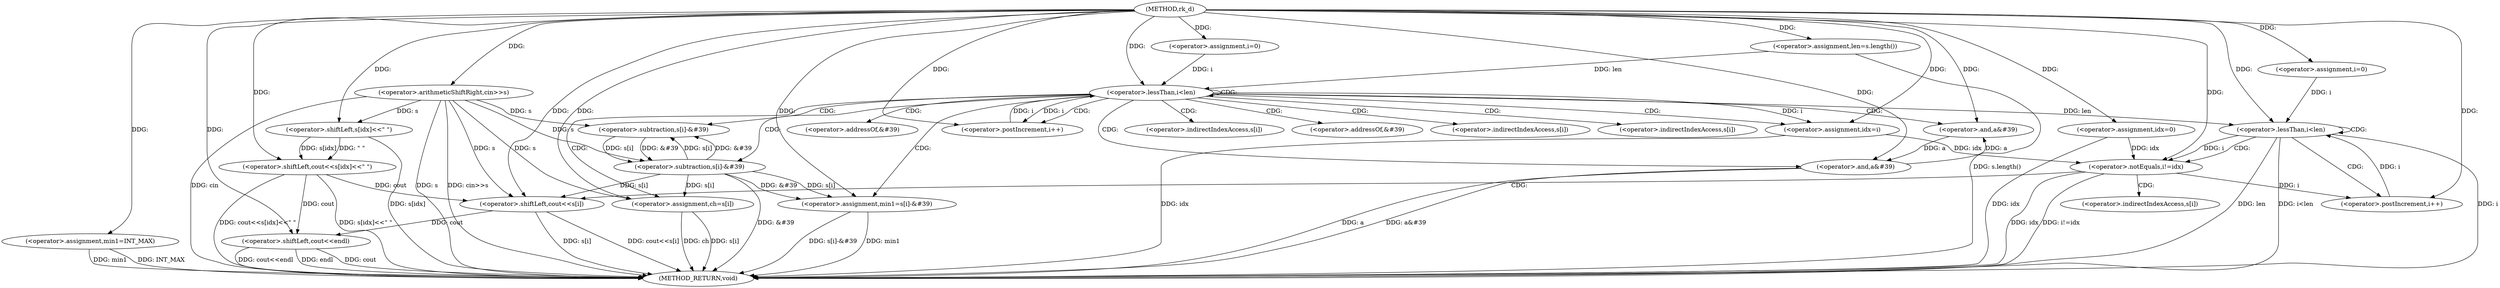 digraph "rk_d" {  
"1000102" [label = "(METHOD,rk_d)" ]
"1000191" [label = "(METHOD_RETURN,void)" ]
"1000105" [label = "(<operator>.arithmeticShiftRight,cin>>s)" ]
"1000109" [label = "(<operator>.assignment,len=s.length())" ]
"1000114" [label = "(<operator>.assignment,idx=0)" ]
"1000118" [label = "(<operator>.assignment,min1=INT_MAX)" ]
"1000161" [label = "(<operator>.shiftLeft,cout<<s[idx]<<\" \")" ]
"1000188" [label = "(<operator>.shiftLeft,cout<<endl)" ]
"1000123" [label = "(<operator>.assignment,i=0)" ]
"1000126" [label = "(<operator>.lessThan,i<len)" ]
"1000129" [label = "(<operator>.postIncrement,i++)" ]
"1000169" [label = "(<operator>.assignment,i=0)" ]
"1000172" [label = "(<operator>.lessThan,i<len)" ]
"1000175" [label = "(<operator>.postIncrement,i++)" ]
"1000132" [label = "(<operator>.subtraction,s[i]-&#39)" ]
"1000138" [label = "(<operator>.and,a&#39)" ]
"1000163" [label = "(<operator>.shiftLeft,s[idx]<<\" \")" ]
"1000142" [label = "(<operator>.assignment,min1=s[i]-&#39)" ]
"1000150" [label = "(<operator>.and,a&#39)" ]
"1000153" [label = "(<operator>.assignment,ch=s[i])" ]
"1000158" [label = "(<operator>.assignment,idx=i)" ]
"1000179" [label = "(<operator>.notEquals,i!=idx)" ]
"1000183" [label = "(<operator>.shiftLeft,cout<<s[i])" ]
"1000144" [label = "(<operator>.subtraction,s[i]-&#39)" ]
"1000133" [label = "(<operator>.indirectIndexAccess,s[i])" ]
"1000136" [label = "(<operator>.addressOf,&#39)" ]
"1000155" [label = "(<operator>.indirectIndexAccess,s[i])" ]
"1000145" [label = "(<operator>.indirectIndexAccess,s[i])" ]
"1000148" [label = "(<operator>.addressOf,&#39)" ]
"1000185" [label = "(<operator>.indirectIndexAccess,s[i])" ]
  "1000105" -> "1000191"  [ label = "DDG: s"] 
  "1000105" -> "1000191"  [ label = "DDG: cin>>s"] 
  "1000109" -> "1000191"  [ label = "DDG: s.length()"] 
  "1000114" -> "1000191"  [ label = "DDG: idx"] 
  "1000118" -> "1000191"  [ label = "DDG: min1"] 
  "1000163" -> "1000191"  [ label = "DDG: s[idx]"] 
  "1000161" -> "1000191"  [ label = "DDG: s[idx]<<\" \""] 
  "1000161" -> "1000191"  [ label = "DDG: cout<<s[idx]<<\" \""] 
  "1000172" -> "1000191"  [ label = "DDG: i"] 
  "1000172" -> "1000191"  [ label = "DDG: len"] 
  "1000172" -> "1000191"  [ label = "DDG: i<len"] 
  "1000188" -> "1000191"  [ label = "DDG: cout"] 
  "1000188" -> "1000191"  [ label = "DDG: cout<<endl"] 
  "1000179" -> "1000191"  [ label = "DDG: idx"] 
  "1000179" -> "1000191"  [ label = "DDG: i!=idx"] 
  "1000183" -> "1000191"  [ label = "DDG: s[i]"] 
  "1000183" -> "1000191"  [ label = "DDG: cout<<s[i]"] 
  "1000142" -> "1000191"  [ label = "DDG: min1"] 
  "1000144" -> "1000191"  [ label = "DDG: &#39"] 
  "1000142" -> "1000191"  [ label = "DDG: s[i]-&#39"] 
  "1000150" -> "1000191"  [ label = "DDG: a"] 
  "1000150" -> "1000191"  [ label = "DDG: a&#39"] 
  "1000153" -> "1000191"  [ label = "DDG: ch"] 
  "1000153" -> "1000191"  [ label = "DDG: s[i]"] 
  "1000158" -> "1000191"  [ label = "DDG: idx"] 
  "1000118" -> "1000191"  [ label = "DDG: INT_MAX"] 
  "1000188" -> "1000191"  [ label = "DDG: endl"] 
  "1000105" -> "1000191"  [ label = "DDG: cin"] 
  "1000102" -> "1000109"  [ label = "DDG: "] 
  "1000102" -> "1000114"  [ label = "DDG: "] 
  "1000102" -> "1000118"  [ label = "DDG: "] 
  "1000102" -> "1000105"  [ label = "DDG: "] 
  "1000102" -> "1000123"  [ label = "DDG: "] 
  "1000102" -> "1000161"  [ label = "DDG: "] 
  "1000163" -> "1000161"  [ label = "DDG: s[idx]"] 
  "1000163" -> "1000161"  [ label = "DDG: \" \""] 
  "1000102" -> "1000169"  [ label = "DDG: "] 
  "1000161" -> "1000188"  [ label = "DDG: cout"] 
  "1000183" -> "1000188"  [ label = "DDG: cout"] 
  "1000102" -> "1000188"  [ label = "DDG: "] 
  "1000123" -> "1000126"  [ label = "DDG: i"] 
  "1000129" -> "1000126"  [ label = "DDG: i"] 
  "1000102" -> "1000126"  [ label = "DDG: "] 
  "1000109" -> "1000126"  [ label = "DDG: len"] 
  "1000102" -> "1000129"  [ label = "DDG: "] 
  "1000126" -> "1000129"  [ label = "DDG: i"] 
  "1000105" -> "1000163"  [ label = "DDG: s"] 
  "1000102" -> "1000163"  [ label = "DDG: "] 
  "1000169" -> "1000172"  [ label = "DDG: i"] 
  "1000175" -> "1000172"  [ label = "DDG: i"] 
  "1000102" -> "1000172"  [ label = "DDG: "] 
  "1000126" -> "1000172"  [ label = "DDG: len"] 
  "1000179" -> "1000175"  [ label = "DDG: i"] 
  "1000102" -> "1000175"  [ label = "DDG: "] 
  "1000105" -> "1000132"  [ label = "DDG: s"] 
  "1000144" -> "1000132"  [ label = "DDG: s[i]"] 
  "1000144" -> "1000132"  [ label = "DDG: &#39"] 
  "1000150" -> "1000138"  [ label = "DDG: a"] 
  "1000102" -> "1000138"  [ label = "DDG: "] 
  "1000144" -> "1000142"  [ label = "DDG: &#39"] 
  "1000144" -> "1000142"  [ label = "DDG: s[i]"] 
  "1000105" -> "1000153"  [ label = "DDG: s"] 
  "1000144" -> "1000153"  [ label = "DDG: s[i]"] 
  "1000126" -> "1000158"  [ label = "DDG: i"] 
  "1000102" -> "1000158"  [ label = "DDG: "] 
  "1000102" -> "1000142"  [ label = "DDG: "] 
  "1000138" -> "1000150"  [ label = "DDG: a"] 
  "1000102" -> "1000150"  [ label = "DDG: "] 
  "1000102" -> "1000153"  [ label = "DDG: "] 
  "1000172" -> "1000179"  [ label = "DDG: i"] 
  "1000102" -> "1000179"  [ label = "DDG: "] 
  "1000114" -> "1000179"  [ label = "DDG: idx"] 
  "1000158" -> "1000179"  [ label = "DDG: idx"] 
  "1000105" -> "1000144"  [ label = "DDG: s"] 
  "1000132" -> "1000144"  [ label = "DDG: s[i]"] 
  "1000132" -> "1000144"  [ label = "DDG: &#39"] 
  "1000161" -> "1000183"  [ label = "DDG: cout"] 
  "1000102" -> "1000183"  [ label = "DDG: "] 
  "1000105" -> "1000183"  [ label = "DDG: s"] 
  "1000144" -> "1000183"  [ label = "DDG: s[i]"] 
  "1000126" -> "1000153"  [ label = "CDG: "] 
  "1000126" -> "1000158"  [ label = "CDG: "] 
  "1000126" -> "1000126"  [ label = "CDG: "] 
  "1000126" -> "1000132"  [ label = "CDG: "] 
  "1000126" -> "1000142"  [ label = "CDG: "] 
  "1000126" -> "1000155"  [ label = "CDG: "] 
  "1000126" -> "1000129"  [ label = "CDG: "] 
  "1000126" -> "1000145"  [ label = "CDG: "] 
  "1000126" -> "1000150"  [ label = "CDG: "] 
  "1000126" -> "1000148"  [ label = "CDG: "] 
  "1000126" -> "1000133"  [ label = "CDG: "] 
  "1000126" -> "1000136"  [ label = "CDG: "] 
  "1000126" -> "1000144"  [ label = "CDG: "] 
  "1000126" -> "1000138"  [ label = "CDG: "] 
  "1000172" -> "1000175"  [ label = "CDG: "] 
  "1000172" -> "1000179"  [ label = "CDG: "] 
  "1000172" -> "1000172"  [ label = "CDG: "] 
  "1000179" -> "1000183"  [ label = "CDG: "] 
  "1000179" -> "1000185"  [ label = "CDG: "] 
}
